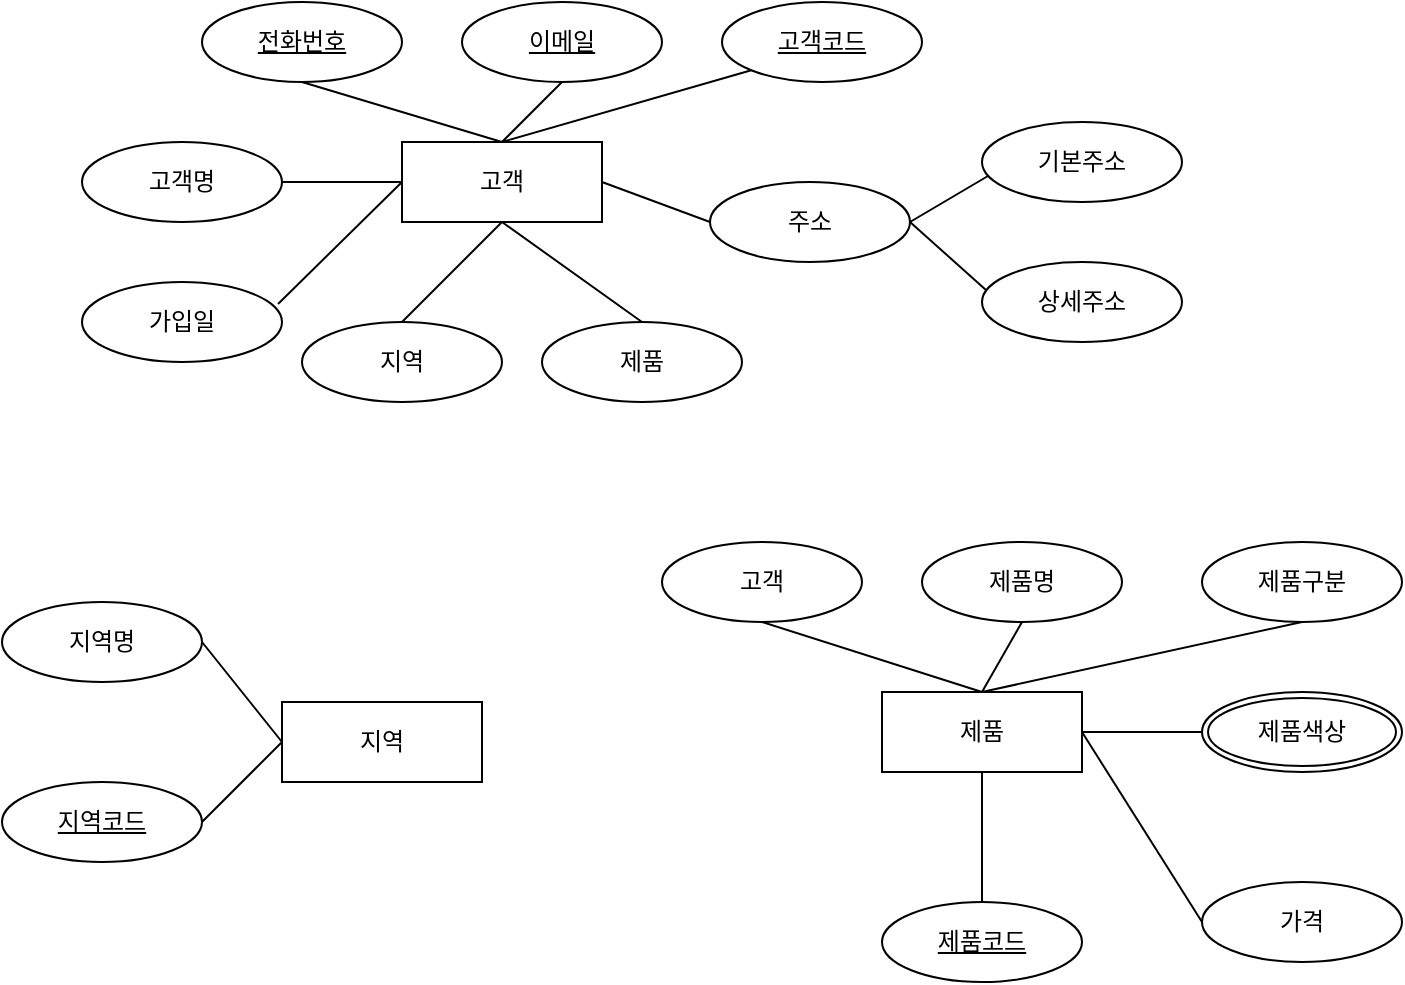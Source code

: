 <mxfile version="23.1.5" type="github">
  <diagram name="페이지-1" id="PXnMrBto8qI29V7q2yba">
    <mxGraphModel dx="2074" dy="1132" grid="1" gridSize="10" guides="1" tooltips="1" connect="1" arrows="1" fold="1" page="1" pageScale="1" pageWidth="827" pageHeight="1169" math="0" shadow="0">
      <root>
        <mxCell id="0" />
        <mxCell id="1" parent="0" />
        <mxCell id="8FTcwgw2kZiAnSkXemUY-1" value="고객" style="whiteSpace=wrap;html=1;align=center;" vertex="1" parent="1">
          <mxGeometry x="260" y="290" width="100" height="40" as="geometry" />
        </mxCell>
        <mxCell id="8FTcwgw2kZiAnSkXemUY-2" value="고객코드" style="ellipse;whiteSpace=wrap;html=1;align=center;fontStyle=4;" vertex="1" parent="1">
          <mxGeometry x="420" y="220" width="100" height="40" as="geometry" />
        </mxCell>
        <mxCell id="8FTcwgw2kZiAnSkXemUY-3" value="" style="endArrow=none;html=1;rounded=0;exitX=0.5;exitY=0;exitDx=0;exitDy=0;entryX=0;entryY=1;entryDx=0;entryDy=0;" edge="1" parent="1" source="8FTcwgw2kZiAnSkXemUY-1" target="8FTcwgw2kZiAnSkXemUY-2">
          <mxGeometry relative="1" as="geometry">
            <mxPoint x="440" y="300" as="sourcePoint" />
            <mxPoint x="600" y="300" as="targetPoint" />
          </mxGeometry>
        </mxCell>
        <mxCell id="8FTcwgw2kZiAnSkXemUY-4" value="이메일" style="ellipse;whiteSpace=wrap;html=1;align=center;fontStyle=4;" vertex="1" parent="1">
          <mxGeometry x="290" y="220" width="100" height="40" as="geometry" />
        </mxCell>
        <mxCell id="8FTcwgw2kZiAnSkXemUY-5" value="전화번호" style="ellipse;whiteSpace=wrap;html=1;align=center;fontStyle=4;" vertex="1" parent="1">
          <mxGeometry x="160" y="220" width="100" height="40" as="geometry" />
        </mxCell>
        <mxCell id="8FTcwgw2kZiAnSkXemUY-6" value="" style="endArrow=none;html=1;rounded=0;entryX=0.5;entryY=1;entryDx=0;entryDy=0;" edge="1" parent="1" target="8FTcwgw2kZiAnSkXemUY-4">
          <mxGeometry relative="1" as="geometry">
            <mxPoint x="310" y="290" as="sourcePoint" />
            <mxPoint x="445" y="264" as="targetPoint" />
          </mxGeometry>
        </mxCell>
        <mxCell id="8FTcwgw2kZiAnSkXemUY-7" value="" style="endArrow=none;html=1;rounded=0;exitX=0.5;exitY=0;exitDx=0;exitDy=0;entryX=0.5;entryY=1;entryDx=0;entryDy=0;" edge="1" parent="1" source="8FTcwgw2kZiAnSkXemUY-1" target="8FTcwgw2kZiAnSkXemUY-5">
          <mxGeometry relative="1" as="geometry">
            <mxPoint x="330" y="310" as="sourcePoint" />
            <mxPoint x="455" y="274" as="targetPoint" />
          </mxGeometry>
        </mxCell>
        <mxCell id="8FTcwgw2kZiAnSkXemUY-8" value="고객명" style="ellipse;whiteSpace=wrap;html=1;align=center;" vertex="1" parent="1">
          <mxGeometry x="100" y="290" width="100" height="40" as="geometry" />
        </mxCell>
        <mxCell id="8FTcwgw2kZiAnSkXemUY-9" value="가입일" style="ellipse;whiteSpace=wrap;html=1;align=center;" vertex="1" parent="1">
          <mxGeometry x="100" y="360" width="100" height="40" as="geometry" />
        </mxCell>
        <mxCell id="8FTcwgw2kZiAnSkXemUY-10" value="지역" style="ellipse;whiteSpace=wrap;html=1;align=center;" vertex="1" parent="1">
          <mxGeometry x="210" y="380" width="100" height="40" as="geometry" />
        </mxCell>
        <mxCell id="8FTcwgw2kZiAnSkXemUY-11" value="" style="endArrow=none;html=1;rounded=0;exitX=0;exitY=0.5;exitDx=0;exitDy=0;entryX=0.98;entryY=0.275;entryDx=0;entryDy=0;entryPerimeter=0;" edge="1" parent="1" source="8FTcwgw2kZiAnSkXemUY-1" target="8FTcwgw2kZiAnSkXemUY-9">
          <mxGeometry relative="1" as="geometry">
            <mxPoint x="320" y="300" as="sourcePoint" />
            <mxPoint x="220" y="270" as="targetPoint" />
          </mxGeometry>
        </mxCell>
        <mxCell id="8FTcwgw2kZiAnSkXemUY-12" value="" style="endArrow=none;html=1;rounded=0;exitX=0;exitY=0.5;exitDx=0;exitDy=0;entryX=1;entryY=0.5;entryDx=0;entryDy=0;" edge="1" parent="1" source="8FTcwgw2kZiAnSkXemUY-1" target="8FTcwgw2kZiAnSkXemUY-8">
          <mxGeometry relative="1" as="geometry">
            <mxPoint x="330" y="310" as="sourcePoint" />
            <mxPoint x="230" y="280" as="targetPoint" />
          </mxGeometry>
        </mxCell>
        <mxCell id="8FTcwgw2kZiAnSkXemUY-13" value="" style="endArrow=none;html=1;rounded=0;exitX=0.5;exitY=1;exitDx=0;exitDy=0;entryX=0.5;entryY=0;entryDx=0;entryDy=0;" edge="1" parent="1" source="8FTcwgw2kZiAnSkXemUY-1" target="8FTcwgw2kZiAnSkXemUY-10">
          <mxGeometry relative="1" as="geometry">
            <mxPoint x="270" y="320" as="sourcePoint" />
            <mxPoint x="208" y="381" as="targetPoint" />
          </mxGeometry>
        </mxCell>
        <mxCell id="8FTcwgw2kZiAnSkXemUY-14" value="주소" style="ellipse;whiteSpace=wrap;html=1;align=center;" vertex="1" parent="1">
          <mxGeometry x="414" y="310" width="100" height="40" as="geometry" />
        </mxCell>
        <mxCell id="8FTcwgw2kZiAnSkXemUY-15" value="" style="endArrow=none;html=1;rounded=0;exitX=1;exitY=0.5;exitDx=0;exitDy=0;entryX=0;entryY=0.5;entryDx=0;entryDy=0;" edge="1" parent="1" source="8FTcwgw2kZiAnSkXemUY-1" target="8FTcwgw2kZiAnSkXemUY-14">
          <mxGeometry relative="1" as="geometry">
            <mxPoint x="270" y="320" as="sourcePoint" />
            <mxPoint x="390" y="340" as="targetPoint" />
          </mxGeometry>
        </mxCell>
        <mxCell id="8FTcwgw2kZiAnSkXemUY-16" value="상세주소" style="ellipse;whiteSpace=wrap;html=1;align=center;" vertex="1" parent="1">
          <mxGeometry x="550" y="350" width="100" height="40" as="geometry" />
        </mxCell>
        <mxCell id="8FTcwgw2kZiAnSkXemUY-17" value="기본주소" style="ellipse;whiteSpace=wrap;html=1;align=center;" vertex="1" parent="1">
          <mxGeometry x="550" y="280" width="100" height="40" as="geometry" />
        </mxCell>
        <mxCell id="8FTcwgw2kZiAnSkXemUY-18" value="" style="endArrow=none;html=1;rounded=0;exitX=0.02;exitY=0.35;exitDx=0;exitDy=0;entryX=1;entryY=0.5;entryDx=0;entryDy=0;exitPerimeter=0;" edge="1" parent="1" source="8FTcwgw2kZiAnSkXemUY-16" target="8FTcwgw2kZiAnSkXemUY-14">
          <mxGeometry relative="1" as="geometry">
            <mxPoint x="370" y="320" as="sourcePoint" />
            <mxPoint x="424" y="340" as="targetPoint" />
          </mxGeometry>
        </mxCell>
        <mxCell id="8FTcwgw2kZiAnSkXemUY-19" value="" style="endArrow=none;html=1;rounded=0;exitX=1;exitY=0.5;exitDx=0;exitDy=0;entryX=0.03;entryY=0.675;entryDx=0;entryDy=0;entryPerimeter=0;" edge="1" parent="1" source="8FTcwgw2kZiAnSkXemUY-14" target="8FTcwgw2kZiAnSkXemUY-17">
          <mxGeometry relative="1" as="geometry">
            <mxPoint x="520" y="320" as="sourcePoint" />
            <mxPoint x="574" y="340" as="targetPoint" />
          </mxGeometry>
        </mxCell>
        <mxCell id="8FTcwgw2kZiAnSkXemUY-21" value="지역" style="whiteSpace=wrap;html=1;align=center;" vertex="1" parent="1">
          <mxGeometry x="200" y="570" width="100" height="40" as="geometry" />
        </mxCell>
        <mxCell id="8FTcwgw2kZiAnSkXemUY-22" value="지역명" style="ellipse;whiteSpace=wrap;html=1;align=center;" vertex="1" parent="1">
          <mxGeometry x="60" y="520" width="100" height="40" as="geometry" />
        </mxCell>
        <mxCell id="8FTcwgw2kZiAnSkXemUY-24" value="지역코드" style="ellipse;whiteSpace=wrap;html=1;align=center;fontStyle=4;" vertex="1" parent="1">
          <mxGeometry x="60" y="610" width="100" height="40" as="geometry" />
        </mxCell>
        <mxCell id="8FTcwgw2kZiAnSkXemUY-25" value="" style="endArrow=none;html=1;rounded=0;exitX=0;exitY=0.5;exitDx=0;exitDy=0;entryX=1;entryY=0.5;entryDx=0;entryDy=0;" edge="1" parent="1" source="8FTcwgw2kZiAnSkXemUY-21" target="8FTcwgw2kZiAnSkXemUY-22">
          <mxGeometry relative="1" as="geometry">
            <mxPoint x="222" y="480" as="sourcePoint" />
            <mxPoint x="160" y="541" as="targetPoint" />
          </mxGeometry>
        </mxCell>
        <mxCell id="8FTcwgw2kZiAnSkXemUY-26" value="" style="endArrow=none;html=1;rounded=0;exitX=0;exitY=0.5;exitDx=0;exitDy=0;entryX=1;entryY=0.5;entryDx=0;entryDy=0;" edge="1" parent="1" source="8FTcwgw2kZiAnSkXemUY-21" target="8FTcwgw2kZiAnSkXemUY-24">
          <mxGeometry relative="1" as="geometry">
            <mxPoint x="232" y="509" as="sourcePoint" />
            <mxPoint x="170" y="570" as="targetPoint" />
          </mxGeometry>
        </mxCell>
        <mxCell id="8FTcwgw2kZiAnSkXemUY-27" value="제품" style="whiteSpace=wrap;html=1;align=center;" vertex="1" parent="1">
          <mxGeometry x="500" y="565" width="100" height="40" as="geometry" />
        </mxCell>
        <mxCell id="8FTcwgw2kZiAnSkXemUY-28" value="제품코드" style="ellipse;whiteSpace=wrap;html=1;align=center;fontStyle=4;" vertex="1" parent="1">
          <mxGeometry x="500" y="670" width="100" height="40" as="geometry" />
        </mxCell>
        <mxCell id="8FTcwgw2kZiAnSkXemUY-29" value="제품명" style="ellipse;whiteSpace=wrap;html=1;align=center;" vertex="1" parent="1">
          <mxGeometry x="520" y="490" width="100" height="40" as="geometry" />
        </mxCell>
        <mxCell id="8FTcwgw2kZiAnSkXemUY-30" value="제품구분" style="ellipse;whiteSpace=wrap;html=1;align=center;" vertex="1" parent="1">
          <mxGeometry x="660" y="490" width="100" height="40" as="geometry" />
        </mxCell>
        <mxCell id="8FTcwgw2kZiAnSkXemUY-31" value="가격" style="ellipse;whiteSpace=wrap;html=1;align=center;" vertex="1" parent="1">
          <mxGeometry x="660" y="660" width="100" height="40" as="geometry" />
        </mxCell>
        <mxCell id="8FTcwgw2kZiAnSkXemUY-32" value="제품색상" style="ellipse;shape=doubleEllipse;margin=3;whiteSpace=wrap;html=1;align=center;" vertex="1" parent="1">
          <mxGeometry x="660" y="565" width="100" height="40" as="geometry" />
        </mxCell>
        <mxCell id="8FTcwgw2kZiAnSkXemUY-33" value="" style="endArrow=none;html=1;rounded=0;exitX=0.5;exitY=0;exitDx=0;exitDy=0;entryX=0.5;entryY=1;entryDx=0;entryDy=0;" edge="1" parent="1" source="8FTcwgw2kZiAnSkXemUY-27" target="8FTcwgw2kZiAnSkXemUY-29">
          <mxGeometry relative="1" as="geometry">
            <mxPoint x="528" y="444" as="sourcePoint" />
            <mxPoint x="490" y="410" as="targetPoint" />
          </mxGeometry>
        </mxCell>
        <mxCell id="8FTcwgw2kZiAnSkXemUY-34" value="" style="endArrow=none;html=1;rounded=0;entryX=0.5;entryY=0;entryDx=0;entryDy=0;exitX=0.5;exitY=1;exitDx=0;exitDy=0;" edge="1" parent="1" source="8FTcwgw2kZiAnSkXemUY-27" target="8FTcwgw2kZiAnSkXemUY-28">
          <mxGeometry relative="1" as="geometry">
            <mxPoint x="560" y="620" as="sourcePoint" />
            <mxPoint x="590" y="680" as="targetPoint" />
          </mxGeometry>
        </mxCell>
        <mxCell id="8FTcwgw2kZiAnSkXemUY-35" value="" style="endArrow=none;html=1;rounded=0;exitX=0.5;exitY=1;exitDx=0;exitDy=0;entryX=0.5;entryY=0;entryDx=0;entryDy=0;" edge="1" parent="1" source="8FTcwgw2kZiAnSkXemUY-30" target="8FTcwgw2kZiAnSkXemUY-27">
          <mxGeometry relative="1" as="geometry">
            <mxPoint x="650" y="557" as="sourcePoint" />
            <mxPoint x="612" y="523" as="targetPoint" />
          </mxGeometry>
        </mxCell>
        <mxCell id="8FTcwgw2kZiAnSkXemUY-36" value="" style="endArrow=none;html=1;rounded=0;exitX=0;exitY=0.5;exitDx=0;exitDy=0;entryX=1;entryY=0.5;entryDx=0;entryDy=0;" edge="1" parent="1" source="8FTcwgw2kZiAnSkXemUY-32" target="8FTcwgw2kZiAnSkXemUY-27">
          <mxGeometry relative="1" as="geometry">
            <mxPoint x="720" y="540" as="sourcePoint" />
            <mxPoint x="560" y="575" as="targetPoint" />
          </mxGeometry>
        </mxCell>
        <mxCell id="8FTcwgw2kZiAnSkXemUY-37" value="" style="endArrow=none;html=1;rounded=0;exitX=0;exitY=0.5;exitDx=0;exitDy=0;entryX=1;entryY=0.5;entryDx=0;entryDy=0;" edge="1" parent="1" source="8FTcwgw2kZiAnSkXemUY-31" target="8FTcwgw2kZiAnSkXemUY-27">
          <mxGeometry relative="1" as="geometry">
            <mxPoint x="730" y="550" as="sourcePoint" />
            <mxPoint x="570" y="585" as="targetPoint" />
          </mxGeometry>
        </mxCell>
        <mxCell id="8FTcwgw2kZiAnSkXemUY-38" value="제품" style="ellipse;whiteSpace=wrap;html=1;align=center;" vertex="1" parent="1">
          <mxGeometry x="330" y="380" width="100" height="40" as="geometry" />
        </mxCell>
        <mxCell id="8FTcwgw2kZiAnSkXemUY-39" value="" style="endArrow=none;html=1;rounded=0;exitX=0.5;exitY=1;exitDx=0;exitDy=0;entryX=0.5;entryY=0;entryDx=0;entryDy=0;" edge="1" parent="1" source="8FTcwgw2kZiAnSkXemUY-1" target="8FTcwgw2kZiAnSkXemUY-38">
          <mxGeometry relative="1" as="geometry">
            <mxPoint x="320" y="340" as="sourcePoint" />
            <mxPoint x="270" y="390" as="targetPoint" />
          </mxGeometry>
        </mxCell>
        <mxCell id="8FTcwgw2kZiAnSkXemUY-40" value="고객" style="ellipse;whiteSpace=wrap;html=1;align=center;" vertex="1" parent="1">
          <mxGeometry x="390" y="490" width="100" height="40" as="geometry" />
        </mxCell>
        <mxCell id="8FTcwgw2kZiAnSkXemUY-41" value="" style="endArrow=none;html=1;rounded=0;exitX=0.5;exitY=1;exitDx=0;exitDy=0;entryX=0.5;entryY=0;entryDx=0;entryDy=0;" edge="1" parent="1" source="8FTcwgw2kZiAnSkXemUY-40" target="8FTcwgw2kZiAnSkXemUY-27">
          <mxGeometry relative="1" as="geometry">
            <mxPoint x="450" y="535" as="sourcePoint" />
            <mxPoint x="520" y="585" as="targetPoint" />
          </mxGeometry>
        </mxCell>
      </root>
    </mxGraphModel>
  </diagram>
</mxfile>
